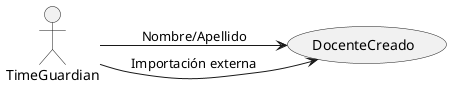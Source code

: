 @startuml
left to right direction
actor "TimeGuardian" as A
usecase "DocenteCreado" as UC1
A --> UC1 : Nombre/Apellido
A --> UC1 : Importación externa
@enduml
